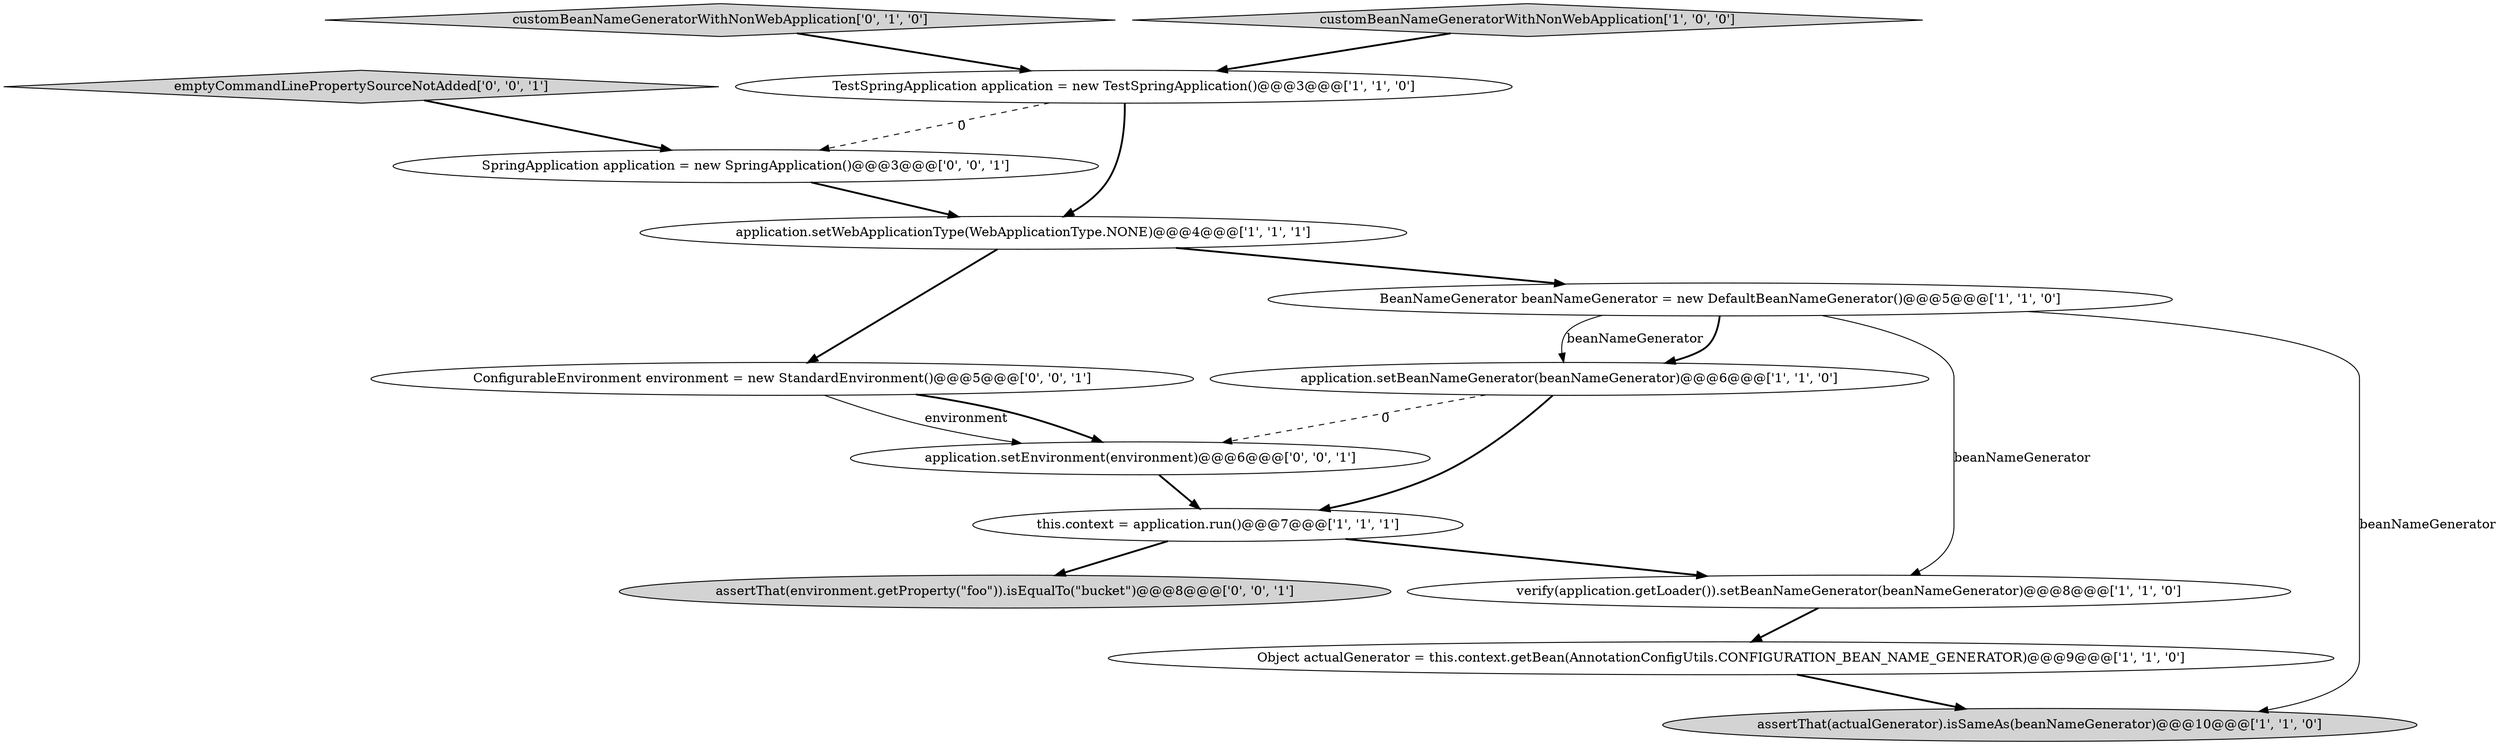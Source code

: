 digraph {
6 [style = filled, label = "TestSpringApplication application = new TestSpringApplication()@@@3@@@['1', '1', '0']", fillcolor = white, shape = ellipse image = "AAA0AAABBB1BBB"];
0 [style = filled, label = "verify(application.getLoader()).setBeanNameGenerator(beanNameGenerator)@@@8@@@['1', '1', '0']", fillcolor = white, shape = ellipse image = "AAA0AAABBB1BBB"];
9 [style = filled, label = "customBeanNameGeneratorWithNonWebApplication['0', '1', '0']", fillcolor = lightgray, shape = diamond image = "AAA0AAABBB2BBB"];
13 [style = filled, label = "assertThat(environment.getProperty(\"foo\")).isEqualTo(\"bucket\")@@@8@@@['0', '0', '1']", fillcolor = lightgray, shape = ellipse image = "AAA0AAABBB3BBB"];
12 [style = filled, label = "ConfigurableEnvironment environment = new StandardEnvironment()@@@5@@@['0', '0', '1']", fillcolor = white, shape = ellipse image = "AAA0AAABBB3BBB"];
1 [style = filled, label = "customBeanNameGeneratorWithNonWebApplication['1', '0', '0']", fillcolor = lightgray, shape = diamond image = "AAA0AAABBB1BBB"];
5 [style = filled, label = "this.context = application.run()@@@7@@@['1', '1', '1']", fillcolor = white, shape = ellipse image = "AAA0AAABBB1BBB"];
8 [style = filled, label = "application.setBeanNameGenerator(beanNameGenerator)@@@6@@@['1', '1', '0']", fillcolor = white, shape = ellipse image = "AAA0AAABBB1BBB"];
4 [style = filled, label = "application.setWebApplicationType(WebApplicationType.NONE)@@@4@@@['1', '1', '1']", fillcolor = white, shape = ellipse image = "AAA0AAABBB1BBB"];
10 [style = filled, label = "emptyCommandLinePropertySourceNotAdded['0', '0', '1']", fillcolor = lightgray, shape = diamond image = "AAA0AAABBB3BBB"];
7 [style = filled, label = "BeanNameGenerator beanNameGenerator = new DefaultBeanNameGenerator()@@@5@@@['1', '1', '0']", fillcolor = white, shape = ellipse image = "AAA0AAABBB1BBB"];
3 [style = filled, label = "assertThat(actualGenerator).isSameAs(beanNameGenerator)@@@10@@@['1', '1', '0']", fillcolor = lightgray, shape = ellipse image = "AAA0AAABBB1BBB"];
14 [style = filled, label = "SpringApplication application = new SpringApplication()@@@3@@@['0', '0', '1']", fillcolor = white, shape = ellipse image = "AAA0AAABBB3BBB"];
11 [style = filled, label = "application.setEnvironment(environment)@@@6@@@['0', '0', '1']", fillcolor = white, shape = ellipse image = "AAA0AAABBB3BBB"];
2 [style = filled, label = "Object actualGenerator = this.context.getBean(AnnotationConfigUtils.CONFIGURATION_BEAN_NAME_GENERATOR)@@@9@@@['1', '1', '0']", fillcolor = white, shape = ellipse image = "AAA0AAABBB1BBB"];
12->11 [style = solid, label="environment"];
10->14 [style = bold, label=""];
2->3 [style = bold, label=""];
0->2 [style = bold, label=""];
12->11 [style = bold, label=""];
6->14 [style = dashed, label="0"];
7->8 [style = bold, label=""];
4->7 [style = bold, label=""];
9->6 [style = bold, label=""];
7->8 [style = solid, label="beanNameGenerator"];
6->4 [style = bold, label=""];
11->5 [style = bold, label=""];
7->0 [style = solid, label="beanNameGenerator"];
1->6 [style = bold, label=""];
8->5 [style = bold, label=""];
5->0 [style = bold, label=""];
5->13 [style = bold, label=""];
4->12 [style = bold, label=""];
7->3 [style = solid, label="beanNameGenerator"];
8->11 [style = dashed, label="0"];
14->4 [style = bold, label=""];
}
